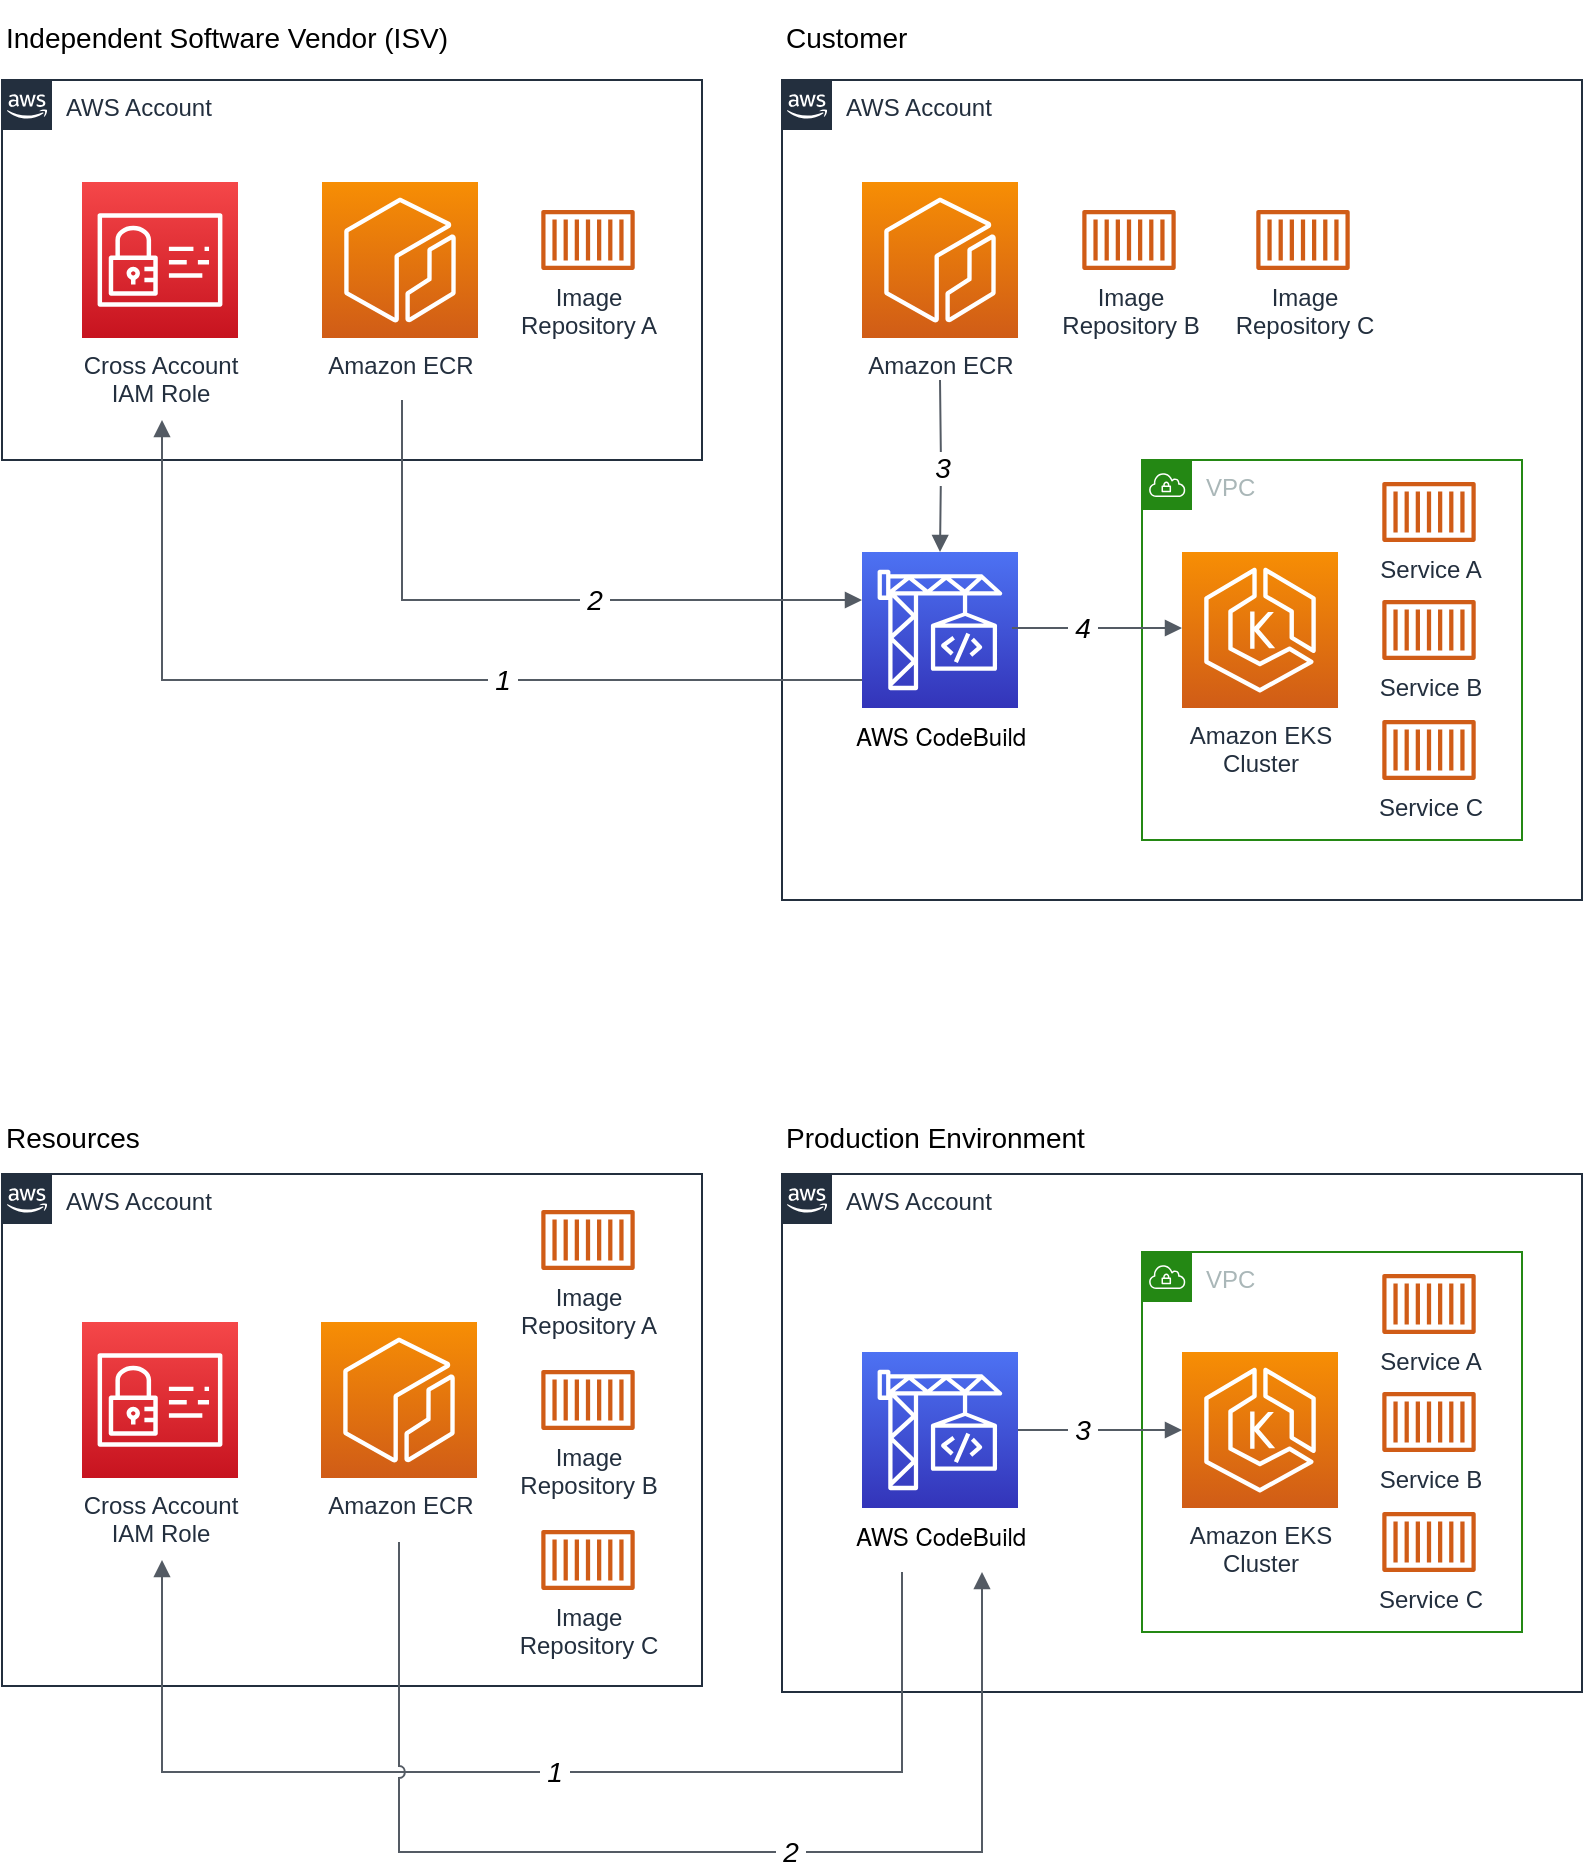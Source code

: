 <mxfile version="12.1.0" type="github" pages="1"><diagram id="R_3jS2ZoELMMdS4u4bHU" name="Page-1"><mxGraphModel dx="932" dy="560" grid="1" gridSize="10" guides="1" tooltips="1" connect="1" arrows="1" fold="1" page="1" pageScale="1" pageWidth="850" pageHeight="1100" math="0" shadow="0"><root><mxCell id="0"/><mxCell id="1" parent="0"/><mxCell id="owTj0nQ-ClxknzkhUprJ-10" value="AWS Account" style="points=[[0,0],[0.25,0],[0.5,0],[0.75,0],[1,0],[1,0.25],[1,0.5],[1,0.75],[1,1],[0.75,1],[0.5,1],[0.25,1],[0,1],[0,0.75],[0,0.5],[0,0.25]];outlineConnect=0;gradientColor=none;html=1;whiteSpace=wrap;fontSize=12;fontStyle=0;shape=mxgraph.aws4.group;grIcon=mxgraph.aws4.group_aws_cloud_alt;strokeColor=#232F3E;fillColor=none;verticalAlign=top;align=left;spacingLeft=30;fontColor=#232F3E;dashed=0;" parent="1" vertex="1"><mxGeometry x="420" y="80" width="400" height="410" as="geometry"/></mxCell><mxCell id="owTj0nQ-ClxknzkhUprJ-40" value="VPC" style="points=[[0,0],[0.25,0],[0.5,0],[0.75,0],[1,0],[1,0.25],[1,0.5],[1,0.75],[1,1],[0.75,1],[0.5,1],[0.25,1],[0,1],[0,0.75],[0,0.5],[0,0.25]];outlineConnect=0;gradientColor=none;html=1;whiteSpace=wrap;fontSize=12;fontStyle=0;shape=mxgraph.aws4.group;grIcon=mxgraph.aws4.group_vpc;strokeColor=#248814;fillColor=none;verticalAlign=top;align=left;spacingLeft=30;fontColor=#AAB7B8;dashed=0;" parent="1" vertex="1"><mxGeometry x="600" y="270" width="190" height="190" as="geometry"/></mxCell><mxCell id="owTj0nQ-ClxknzkhUprJ-3" value="AWS Account" style="points=[[0,0],[0.25,0],[0.5,0],[0.75,0],[1,0],[1,0.25],[1,0.5],[1,0.75],[1,1],[0.75,1],[0.5,1],[0.25,1],[0,1],[0,0.75],[0,0.5],[0,0.25]];outlineConnect=0;gradientColor=none;html=1;whiteSpace=wrap;fontSize=12;fontStyle=0;shape=mxgraph.aws4.group;grIcon=mxgraph.aws4.group_aws_cloud_alt;strokeColor=#232F3E;fillColor=none;verticalAlign=top;align=left;spacingLeft=30;fontColor=#232F3E;dashed=0;" parent="1" vertex="1"><mxGeometry x="30" y="80" width="350" height="190" as="geometry"/></mxCell><mxCell id="owTj0nQ-ClxknzkhUprJ-9" value="Amazon ECR" style="outlineConnect=0;fontColor=#232F3E;gradientColor=#F78E04;gradientDirection=north;fillColor=#D05C17;strokeColor=#ffffff;dashed=0;verticalLabelPosition=bottom;verticalAlign=top;align=center;html=1;fontSize=12;fontStyle=0;aspect=fixed;shape=mxgraph.aws4.resourceIcon;resIcon=mxgraph.aws4.ecr;" parent="1" vertex="1"><mxGeometry x="190" y="131" width="78" height="78" as="geometry"/></mxCell><mxCell id="owTj0nQ-ClxknzkhUprJ-11" value="Amazon ECR" style="outlineConnect=0;fontColor=#232F3E;gradientColor=#F78E04;gradientDirection=north;fillColor=#D05C17;strokeColor=#ffffff;dashed=0;verticalLabelPosition=bottom;verticalAlign=top;align=center;html=1;fontSize=12;fontStyle=0;aspect=fixed;shape=mxgraph.aws4.resourceIcon;resIcon=mxgraph.aws4.ecr;" parent="1" vertex="1"><mxGeometry x="460" y="131" width="78" height="78" as="geometry"/></mxCell><mxCell id="owTj0nQ-ClxknzkhUprJ-13" value="Amazon EKS &lt;br&gt;Cluster" style="outlineConnect=0;fontColor=#232F3E;gradientColor=#F78E04;gradientDirection=north;fillColor=#D05C17;strokeColor=#ffffff;dashed=0;verticalLabelPosition=bottom;verticalAlign=top;align=center;html=1;fontSize=12;fontStyle=0;aspect=fixed;shape=mxgraph.aws4.resourceIcon;resIcon=mxgraph.aws4.eks;" parent="1" vertex="1"><mxGeometry x="620" y="316" width="78" height="78" as="geometry"/></mxCell><mxCell id="owTj0nQ-ClxknzkhUprJ-25" value="&amp;nbsp;2&amp;nbsp;" style="edgeStyle=orthogonalEdgeStyle;rounded=0;orthogonalLoop=1;jettySize=auto;html=1;strokeColor=#545B64;endFill=1;endArrow=block;startArrow=none;fontSize=14;fontStyle=2" parent="1" target="owTj0nQ-ClxknzkhUprJ-22" edge="1"><mxGeometry x="0.185" relative="1" as="geometry"><mxPoint x="230" y="240" as="sourcePoint"/><mxPoint x="250" y="430" as="targetPoint"/><Array as="points"><mxPoint x="230" y="340"/></Array><mxPoint as="offset"/></mxGeometry></mxCell><mxCell id="owTj0nQ-ClxknzkhUprJ-22" value="&lt;span style=&quot;color: rgb(0 , 0 , 0) ; font-family: &amp;#34;helveticaneue&amp;#34; ; white-space: normal&quot;&gt;AWS&amp;nbsp;&lt;/span&gt;&lt;span style=&quot;color: rgb(0 , 0 , 0) ; font-family: &amp;#34;helveticaneue&amp;#34; ; white-space: normal&quot;&gt;CodeBuild&lt;/span&gt;" style="outlineConnect=0;fontColor=#232F3E;gradientColor=#4D72F3;gradientDirection=north;fillColor=#3334B9;strokeColor=#ffffff;dashed=0;verticalLabelPosition=bottom;verticalAlign=top;align=center;html=1;fontSize=12;fontStyle=0;aspect=fixed;shape=mxgraph.aws4.resourceIcon;resIcon=mxgraph.aws4.codebuild;" parent="1" vertex="1"><mxGeometry x="460" y="316" width="78" height="78" as="geometry"/></mxCell><mxCell id="owTj0nQ-ClxknzkhUprJ-24" value="Cross Account&lt;br&gt;IAM Role" style="outlineConnect=0;fontColor=#232F3E;gradientColor=#F54749;gradientDirection=north;fillColor=#C7131F;strokeColor=#ffffff;dashed=0;verticalLabelPosition=bottom;verticalAlign=top;align=center;html=1;fontSize=12;fontStyle=0;aspect=fixed;shape=mxgraph.aws4.resourceIcon;resIcon=mxgraph.aws4.identity_and_access_management;" parent="1" vertex="1"><mxGeometry x="70" y="131" width="78" height="78" as="geometry"/></mxCell><mxCell id="owTj0nQ-ClxknzkhUprJ-33" value="&amp;nbsp;3&amp;nbsp;" style="edgeStyle=orthogonalEdgeStyle;rounded=0;orthogonalLoop=1;jettySize=auto;html=1;strokeColor=#545B64;endFill=1;endArrow=block;startArrow=none;fontSize=14;fontStyle=2" parent="1" edge="1" target="owTj0nQ-ClxknzkhUprJ-22"><mxGeometry relative="1" as="geometry"><mxPoint x="499" y="230" as="sourcePoint"/><mxPoint x="499" y="310" as="targetPoint"/></mxGeometry></mxCell><mxCell id="owTj0nQ-ClxknzkhUprJ-34" value="&lt;span style=&quot;font-size: 14px&quot;&gt;&lt;i&gt;&amp;nbsp;4&amp;nbsp;&lt;/i&gt;&lt;/span&gt;" style="edgeStyle=orthogonalEdgeStyle;html=1;endArrow=block;elbow=vertical;startArrow=none;endFill=1;strokeColor=#545B64;rounded=0;" parent="1" edge="1"><mxGeometry x="-0.176" width="100" relative="1" as="geometry"><mxPoint x="535" y="354" as="sourcePoint"/><mxPoint x="620" y="354" as="targetPoint"/><Array as="points"><mxPoint x="570" y="354"/><mxPoint x="570" y="354"/></Array><mxPoint as="offset"/></mxGeometry></mxCell><mxCell id="owTj0nQ-ClxknzkhUprJ-38" value="Image&lt;br&gt;Repository B" style="outlineConnect=0;fontColor=#232F3E;gradientColor=none;fillColor=#D05C17;strokeColor=none;dashed=0;verticalLabelPosition=bottom;verticalAlign=top;align=center;html=1;fontSize=12;fontStyle=0;aspect=fixed;pointerEvents=1;shape=mxgraph.aws4.container_1;spacingBottom=0;" parent="1" vertex="1"><mxGeometry x="570" y="145" width="47" height="30" as="geometry"/></mxCell><mxCell id="owTj0nQ-ClxknzkhUprJ-41" value="Service A" style="outlineConnect=0;fontColor=#232F3E;gradientColor=none;fillColor=#D05C17;strokeColor=none;dashed=0;verticalLabelPosition=bottom;verticalAlign=top;align=center;html=1;fontSize=12;fontStyle=0;aspect=fixed;pointerEvents=1;shape=mxgraph.aws4.container_1;spacingBottom=0;" parent="1" vertex="1"><mxGeometry x="720" y="281" width="47" height="30" as="geometry"/></mxCell><mxCell id="owTj0nQ-ClxknzkhUprJ-42" value="Service B" style="outlineConnect=0;fontColor=#232F3E;gradientColor=none;fillColor=#D05C17;strokeColor=none;dashed=0;verticalLabelPosition=bottom;verticalAlign=top;align=center;html=1;fontSize=12;fontStyle=0;aspect=fixed;pointerEvents=1;shape=mxgraph.aws4.container_1;spacingBottom=0;" parent="1" vertex="1"><mxGeometry x="720" y="340" width="47" height="30" as="geometry"/></mxCell><mxCell id="owTj0nQ-ClxknzkhUprJ-43" value="Image&lt;br&gt;Repository A" style="outlineConnect=0;fontColor=#232F3E;gradientColor=none;fillColor=#D05C17;strokeColor=none;dashed=0;verticalLabelPosition=bottom;verticalAlign=top;align=center;html=1;fontSize=12;fontStyle=0;aspect=fixed;pointerEvents=1;shape=mxgraph.aws4.container_1;spacingBottom=0;" parent="1" vertex="1"><mxGeometry x="299.5" y="145" width="47" height="30" as="geometry"/></mxCell><mxCell id="owTj0nQ-ClxknzkhUprJ-46" style="edgeStyle=orthogonalEdgeStyle;rounded=0;orthogonalLoop=1;jettySize=auto;html=1;strokeColor=#545B64;endFill=1;endArrow=block;startArrow=none;fontSize=9;" parent="1" source="owTj0nQ-ClxknzkhUprJ-22" edge="1"><mxGeometry relative="1" as="geometry"><mxPoint x="470" y="330" as="sourcePoint"/><mxPoint x="110" y="250" as="targetPoint"/><Array as="points"><mxPoint x="110" y="380"/></Array></mxGeometry></mxCell><mxCell id="owTj0nQ-ClxknzkhUprJ-47" value="&amp;nbsp;1&amp;nbsp;" style="text;html=1;resizable=0;points=[];align=center;verticalAlign=middle;labelBackgroundColor=#ffffff;fontSize=14;fontStyle=2" parent="owTj0nQ-ClxknzkhUprJ-46" vertex="1" connectable="0"><mxGeometry x="-0.246" y="1" relative="1" as="geometry"><mxPoint x="1" y="-1" as="offset"/></mxGeometry></mxCell><mxCell id="owTj0nQ-ClxknzkhUprJ-56" value="Independent Software Vendor (ISV)" style="text;html=1;fontSize=14;verticalAlign=bottom;" parent="1" vertex="1"><mxGeometry x="30" y="40" width="160" height="30" as="geometry"/></mxCell><mxCell id="owTj0nQ-ClxknzkhUprJ-57" value="Customer" style="text;html=1;fontSize=14;verticalAlign=bottom;" parent="1" vertex="1"><mxGeometry x="420" y="40" width="160" height="30" as="geometry"/></mxCell><mxCell id="owTj0nQ-ClxknzkhUprJ-58" value="Image&lt;br&gt;Repository C" style="outlineConnect=0;fontColor=#232F3E;gradientColor=none;fillColor=#D05C17;strokeColor=none;dashed=0;verticalLabelPosition=bottom;verticalAlign=top;align=center;html=1;fontSize=12;fontStyle=0;aspect=fixed;pointerEvents=1;shape=mxgraph.aws4.container_1;spacingBottom=0;" parent="1" vertex="1"><mxGeometry x="657" y="145" width="47" height="30" as="geometry"/></mxCell><mxCell id="owTj0nQ-ClxknzkhUprJ-59" value="Service C" style="outlineConnect=0;fontColor=#232F3E;gradientColor=none;fillColor=#D05C17;strokeColor=none;dashed=0;verticalLabelPosition=bottom;verticalAlign=top;align=center;html=1;fontSize=12;fontStyle=0;aspect=fixed;pointerEvents=1;shape=mxgraph.aws4.container_1;spacingBottom=0;" parent="1" vertex="1"><mxGeometry x="720" y="400" width="47" height="30" as="geometry"/></mxCell><mxCell id="dBPFH3CyM3iplm8_HaV5-1" value="AWS Account" style="points=[[0,0],[0.25,0],[0.5,0],[0.75,0],[1,0],[1,0.25],[1,0.5],[1,0.75],[1,1],[0.75,1],[0.5,1],[0.25,1],[0,1],[0,0.75],[0,0.5],[0,0.25]];outlineConnect=0;gradientColor=none;html=1;whiteSpace=wrap;fontSize=12;fontStyle=0;shape=mxgraph.aws4.group;grIcon=mxgraph.aws4.group_aws_cloud_alt;strokeColor=#232F3E;fillColor=none;verticalAlign=top;align=left;spacingLeft=30;fontColor=#232F3E;dashed=0;" vertex="1" parent="1"><mxGeometry x="420" y="627" width="400" height="259" as="geometry"/></mxCell><mxCell id="dBPFH3CyM3iplm8_HaV5-2" value="VPC" style="points=[[0,0],[0.25,0],[0.5,0],[0.75,0],[1,0],[1,0.25],[1,0.5],[1,0.75],[1,1],[0.75,1],[0.5,1],[0.25,1],[0,1],[0,0.75],[0,0.5],[0,0.25]];outlineConnect=0;gradientColor=none;html=1;whiteSpace=wrap;fontSize=12;fontStyle=0;shape=mxgraph.aws4.group;grIcon=mxgraph.aws4.group_vpc;strokeColor=#248814;fillColor=none;verticalAlign=top;align=left;spacingLeft=30;fontColor=#AAB7B8;dashed=0;" vertex="1" parent="1"><mxGeometry x="600" y="666" width="190" height="190" as="geometry"/></mxCell><mxCell id="dBPFH3CyM3iplm8_HaV5-3" value="AWS Account" style="points=[[0,0],[0.25,0],[0.5,0],[0.75,0],[1,0],[1,0.25],[1,0.5],[1,0.75],[1,1],[0.75,1],[0.5,1],[0.25,1],[0,1],[0,0.75],[0,0.5],[0,0.25]];outlineConnect=0;gradientColor=none;html=1;whiteSpace=wrap;fontSize=12;fontStyle=0;shape=mxgraph.aws4.group;grIcon=mxgraph.aws4.group_aws_cloud_alt;strokeColor=#232F3E;fillColor=none;verticalAlign=top;align=left;spacingLeft=30;fontColor=#232F3E;dashed=0;" vertex="1" parent="1"><mxGeometry x="30" y="627" width="350" height="256" as="geometry"/></mxCell><mxCell id="dBPFH3CyM3iplm8_HaV5-6" value="Amazon EKS &lt;br&gt;Cluster" style="outlineConnect=0;fontColor=#232F3E;gradientColor=#F78E04;gradientDirection=north;fillColor=#D05C17;strokeColor=#ffffff;dashed=0;verticalLabelPosition=bottom;verticalAlign=top;align=center;html=1;fontSize=12;fontStyle=0;aspect=fixed;shape=mxgraph.aws4.resourceIcon;resIcon=mxgraph.aws4.eks;" vertex="1" parent="1"><mxGeometry x="620" y="716" width="78" height="78" as="geometry"/></mxCell><mxCell id="dBPFH3CyM3iplm8_HaV5-8" value="&lt;span style=&quot;color: rgb(0 , 0 , 0) ; font-family: &amp;#34;helveticaneue&amp;#34; ; white-space: normal&quot;&gt;AWS&amp;nbsp;&lt;/span&gt;&lt;span style=&quot;color: rgb(0 , 0 , 0) ; font-family: &amp;#34;helveticaneue&amp;#34; ; white-space: normal&quot;&gt;CodeBuild&lt;/span&gt;" style="outlineConnect=0;fontColor=#232F3E;gradientColor=#4D72F3;gradientDirection=north;fillColor=#3334B9;strokeColor=#ffffff;dashed=0;verticalLabelPosition=bottom;verticalAlign=top;align=center;html=1;fontSize=12;fontStyle=0;aspect=fixed;shape=mxgraph.aws4.resourceIcon;resIcon=mxgraph.aws4.codebuild;" vertex="1" parent="1"><mxGeometry x="460" y="716" width="78" height="78" as="geometry"/></mxCell><mxCell id="dBPFH3CyM3iplm8_HaV5-9" value="Cross Account&lt;br&gt;IAM Role" style="outlineConnect=0;fontColor=#232F3E;gradientColor=#F54749;gradientDirection=north;fillColor=#C7131F;strokeColor=#ffffff;dashed=0;verticalLabelPosition=bottom;verticalAlign=top;align=center;html=1;fontSize=12;fontStyle=0;aspect=fixed;shape=mxgraph.aws4.resourceIcon;resIcon=mxgraph.aws4.identity_and_access_management;" vertex="1" parent="1"><mxGeometry x="70" y="701" width="78" height="78" as="geometry"/></mxCell><mxCell id="dBPFH3CyM3iplm8_HaV5-11" value="&lt;span style=&quot;font-size: 14px&quot;&gt;&lt;i&gt;&amp;nbsp;3&amp;nbsp;&lt;/i&gt;&lt;/span&gt;" style="edgeStyle=orthogonalEdgeStyle;html=1;endArrow=block;elbow=vertical;startArrow=none;endFill=1;strokeColor=#545B64;rounded=0;" edge="1" parent="1" source="dBPFH3CyM3iplm8_HaV5-8" target="dBPFH3CyM3iplm8_HaV5-6"><mxGeometry x="-0.22" width="100" relative="1" as="geometry"><mxPoint x="535" y="745" as="sourcePoint"/><mxPoint x="620" y="745" as="targetPoint"/><Array as="points"><mxPoint x="570" y="755"/><mxPoint x="570" y="755"/></Array><mxPoint as="offset"/></mxGeometry></mxCell><mxCell id="dBPFH3CyM3iplm8_HaV5-13" value="Service A" style="outlineConnect=0;fontColor=#232F3E;gradientColor=none;fillColor=#D05C17;strokeColor=none;dashed=0;verticalLabelPosition=bottom;verticalAlign=top;align=center;html=1;fontSize=12;fontStyle=0;aspect=fixed;pointerEvents=1;shape=mxgraph.aws4.container_1;spacingBottom=0;" vertex="1" parent="1"><mxGeometry x="720" y="677" width="47" height="30" as="geometry"/></mxCell><mxCell id="dBPFH3CyM3iplm8_HaV5-14" value="Service B" style="outlineConnect=0;fontColor=#232F3E;gradientColor=none;fillColor=#D05C17;strokeColor=none;dashed=0;verticalLabelPosition=bottom;verticalAlign=top;align=center;html=1;fontSize=12;fontStyle=0;aspect=fixed;pointerEvents=1;shape=mxgraph.aws4.container_1;spacingBottom=0;" vertex="1" parent="1"><mxGeometry x="720" y="736" width="47" height="30" as="geometry"/></mxCell><mxCell id="dBPFH3CyM3iplm8_HaV5-16" style="edgeStyle=orthogonalEdgeStyle;rounded=0;orthogonalLoop=1;jettySize=auto;html=1;strokeColor=#545B64;endFill=1;endArrow=block;startArrow=none;fontSize=9;" edge="1" parent="1"><mxGeometry relative="1" as="geometry"><mxPoint x="480" y="826" as="sourcePoint"/><mxPoint x="110" y="820" as="targetPoint"/><Array as="points"><mxPoint x="480" y="926"/><mxPoint x="110" y="926"/></Array></mxGeometry></mxCell><mxCell id="dBPFH3CyM3iplm8_HaV5-17" value="&amp;nbsp;1&amp;nbsp;" style="text;html=1;resizable=0;points=[];align=center;verticalAlign=middle;labelBackgroundColor=#ffffff;fontSize=14;fontStyle=2" vertex="1" connectable="0" parent="dBPFH3CyM3iplm8_HaV5-16"><mxGeometry x="-0.246" y="1" relative="1" as="geometry"><mxPoint x="-57" y="-1" as="offset"/></mxGeometry></mxCell><mxCell id="dBPFH3CyM3iplm8_HaV5-18" value="Resources" style="text;html=1;fontSize=14;verticalAlign=bottom;" vertex="1" parent="1"><mxGeometry x="30" y="590" width="160" height="30" as="geometry"/></mxCell><mxCell id="dBPFH3CyM3iplm8_HaV5-19" value="Production Environment" style="text;html=1;fontSize=14;verticalAlign=bottom;" vertex="1" parent="1"><mxGeometry x="420" y="590" width="160" height="30" as="geometry"/></mxCell><mxCell id="dBPFH3CyM3iplm8_HaV5-21" value="Service C" style="outlineConnect=0;fontColor=#232F3E;gradientColor=none;fillColor=#D05C17;strokeColor=none;dashed=0;verticalLabelPosition=bottom;verticalAlign=top;align=center;html=1;fontSize=12;fontStyle=0;aspect=fixed;pointerEvents=1;shape=mxgraph.aws4.container_1;spacingBottom=0;" vertex="1" parent="1"><mxGeometry x="720" y="796" width="47" height="30" as="geometry"/></mxCell><mxCell id="dBPFH3CyM3iplm8_HaV5-22" value="Amazon ECR" style="outlineConnect=0;fontColor=#232F3E;gradientColor=#F78E04;gradientDirection=north;fillColor=#D05C17;strokeColor=#ffffff;dashed=0;verticalLabelPosition=bottom;verticalAlign=top;align=center;html=1;fontSize=12;fontStyle=0;aspect=fixed;shape=mxgraph.aws4.resourceIcon;resIcon=mxgraph.aws4.ecr;" vertex="1" parent="1"><mxGeometry x="189.5" y="701" width="78" height="78" as="geometry"/></mxCell><mxCell id="dBPFH3CyM3iplm8_HaV5-23" value="Image&lt;br&gt;Repository A" style="outlineConnect=0;fontColor=#232F3E;gradientColor=none;fillColor=#D05C17;strokeColor=none;dashed=0;verticalLabelPosition=bottom;verticalAlign=top;align=center;html=1;fontSize=12;fontStyle=0;aspect=fixed;pointerEvents=1;shape=mxgraph.aws4.container_1;spacingBottom=0;" vertex="1" parent="1"><mxGeometry x="299.5" y="645" width="47" height="30" as="geometry"/></mxCell><mxCell id="dBPFH3CyM3iplm8_HaV5-24" value="Image&lt;br&gt;Repository B" style="outlineConnect=0;fontColor=#232F3E;gradientColor=none;fillColor=#D05C17;strokeColor=none;dashed=0;verticalLabelPosition=bottom;verticalAlign=top;align=center;html=1;fontSize=12;fontStyle=0;aspect=fixed;pointerEvents=1;shape=mxgraph.aws4.container_1;spacingBottom=0;" vertex="1" parent="1"><mxGeometry x="299.5" y="725" width="47" height="30" as="geometry"/></mxCell><mxCell id="dBPFH3CyM3iplm8_HaV5-25" value="Image&lt;br&gt;Repository C" style="outlineConnect=0;fontColor=#232F3E;gradientColor=none;fillColor=#D05C17;strokeColor=none;dashed=0;verticalLabelPosition=bottom;verticalAlign=top;align=center;html=1;fontSize=12;fontStyle=0;aspect=fixed;pointerEvents=1;shape=mxgraph.aws4.container_1;spacingBottom=0;" vertex="1" parent="1"><mxGeometry x="299.5" y="805" width="47" height="30" as="geometry"/></mxCell><mxCell id="dBPFH3CyM3iplm8_HaV5-7" value="&amp;nbsp;2&amp;nbsp;" style="edgeStyle=orthogonalEdgeStyle;rounded=0;orthogonalLoop=1;jettySize=auto;html=1;strokeColor=#545B64;endFill=1;endArrow=block;startArrow=none;fontSize=14;fontStyle=2;jumpStyle=arc;" edge="1" parent="1"><mxGeometry x="0.195" relative="1" as="geometry"><mxPoint x="228.5" y="811" as="sourcePoint"/><mxPoint x="520" y="826" as="targetPoint"/><Array as="points"><mxPoint x="229" y="966"/><mxPoint x="520" y="966"/></Array><mxPoint as="offset"/></mxGeometry></mxCell></root></mxGraphModel></diagram></mxfile>